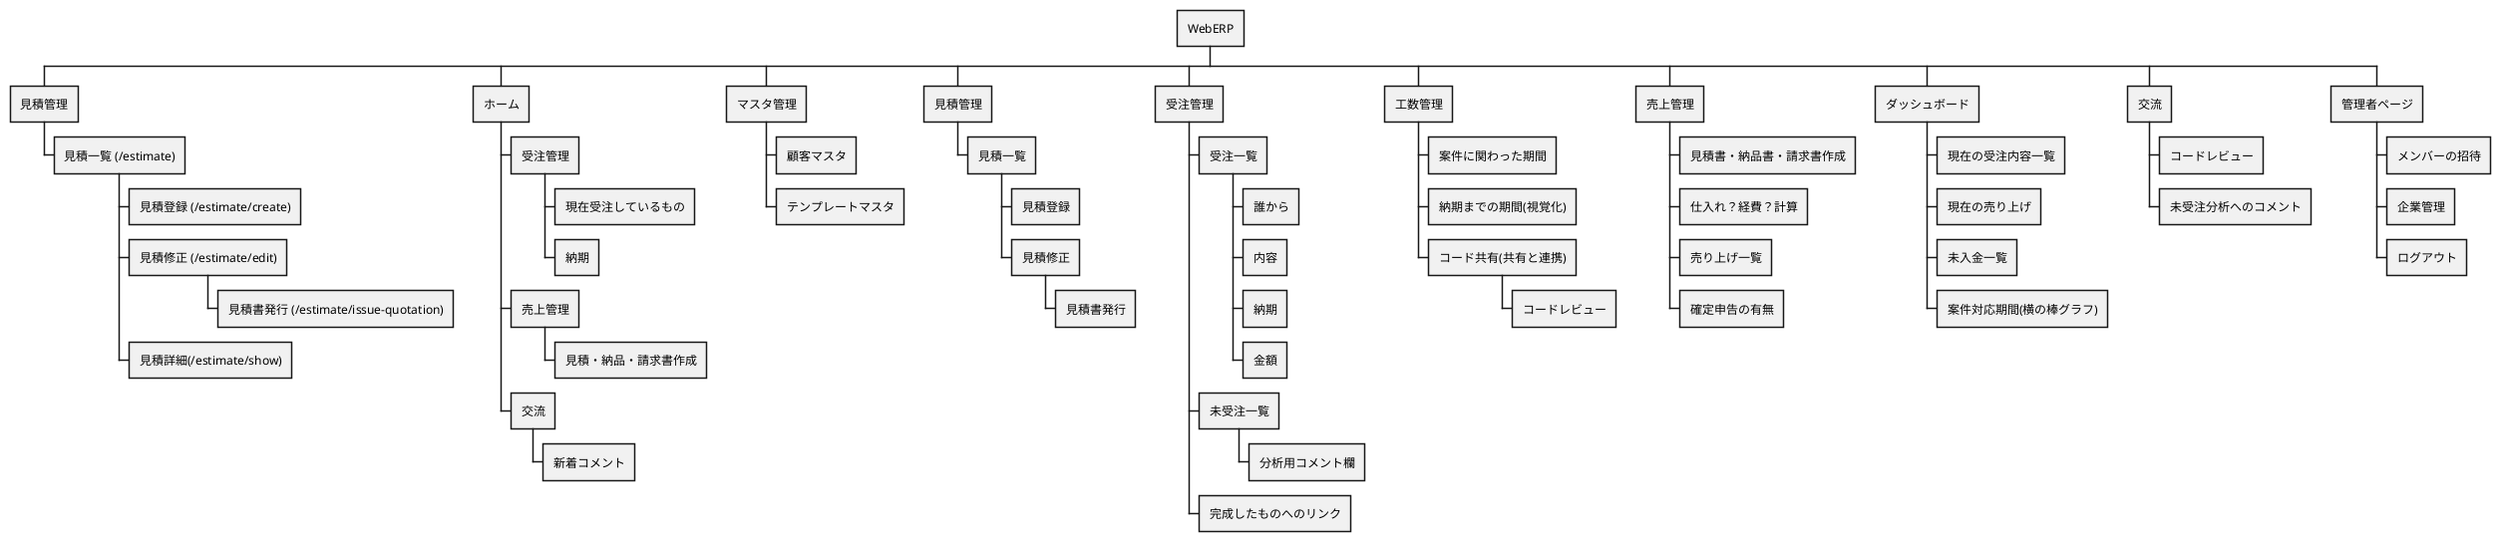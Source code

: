 @startwbs
'https://plantuml.com/wbs-diagram

* WebERP

** 見積管理
*** 見積一覧 (/estimate)
**** 見積登録 (/estimate/create)
**** 見積修正 (/estimate/edit)
***** 見積書発行 (/estimate/issue-quotation)
**** 見積詳細(/estimate/show)

** ホーム
*** 受注管理
**** 現在受注しているもの
**** 納期
*** 売上管理
**** 見積・納品・請求書作成
*** 交流
**** 新着コメント

** マスタ管理
*** 顧客マスタ
*** テンプレートマスタ

** 見積管理
*** 見積一覧
**** 見積登録
**** 見積修正
***** 見積書発行

** 受注管理
*** 受注一覧
**** 誰から
**** 内容
**** 納期
**** 金額
*** 未受注一覧
**** 分析用コメント欄
*** 完成したものへのリンク

** 工数管理
*** 案件に関わった期間
*** 納期までの期間(視覚化)
*** コード共有(共有と連携)
**** コードレビュー

** 売上管理
*** 見積書・納品書・請求書作成
*** 仕入れ？経費？計算
*** 売り上げ一覧
*** 確定申告の有無

** ダッシュボード
*** 現在の受注内容一覧
*** 現在の売り上げ
*** 未入金一覧
*** 案件対応期間(横の棒グラフ)

** 交流
*** コードレビュー
*** 未受注分析へのコメント

** 管理者ページ
*** メンバーの招待
*** 企業管理
*** ログアウト
@endwbs